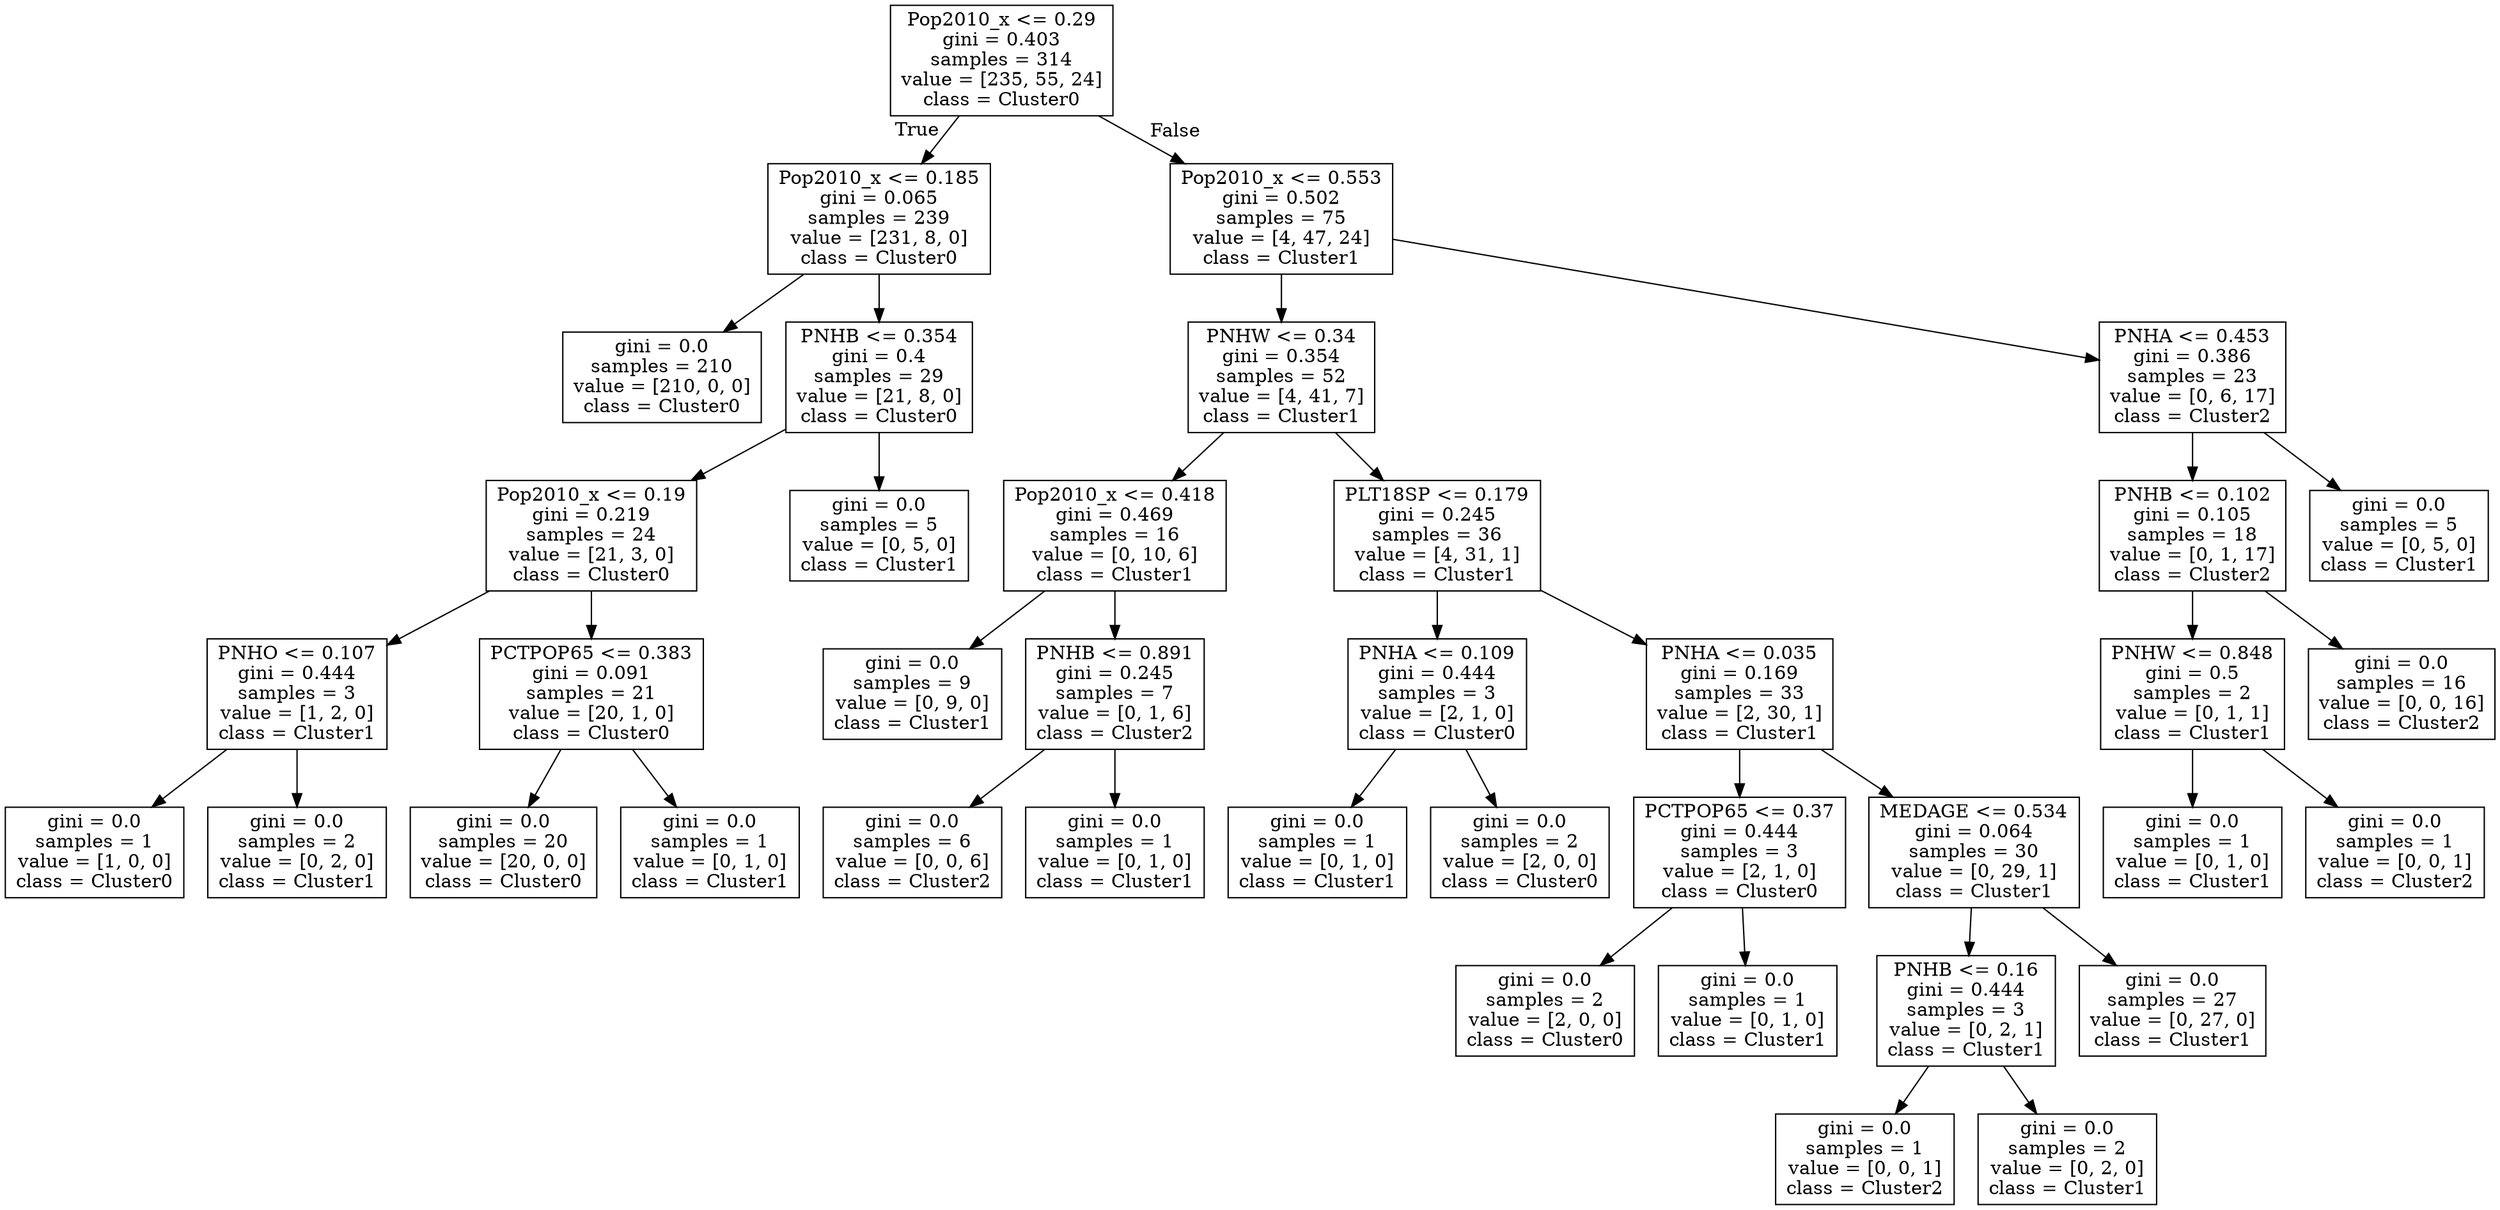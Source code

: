 digraph Tree {
node [shape=box] ;
0 [label="Pop2010_x <= 0.29\ngini = 0.403\nsamples = 314\nvalue = [235, 55, 24]\nclass = Cluster0"] ;
1 [label="Pop2010_x <= 0.185\ngini = 0.065\nsamples = 239\nvalue = [231, 8, 0]\nclass = Cluster0"] ;
0 -> 1 [labeldistance=2.5, labelangle=45, headlabel="True"] ;
2 [label="gini = 0.0\nsamples = 210\nvalue = [210, 0, 0]\nclass = Cluster0"] ;
1 -> 2 ;
3 [label="PNHB <= 0.354\ngini = 0.4\nsamples = 29\nvalue = [21, 8, 0]\nclass = Cluster0"] ;
1 -> 3 ;
4 [label="Pop2010_x <= 0.19\ngini = 0.219\nsamples = 24\nvalue = [21, 3, 0]\nclass = Cluster0"] ;
3 -> 4 ;
5 [label="PNHO <= 0.107\ngini = 0.444\nsamples = 3\nvalue = [1, 2, 0]\nclass = Cluster1"] ;
4 -> 5 ;
6 [label="gini = 0.0\nsamples = 1\nvalue = [1, 0, 0]\nclass = Cluster0"] ;
5 -> 6 ;
7 [label="gini = 0.0\nsamples = 2\nvalue = [0, 2, 0]\nclass = Cluster1"] ;
5 -> 7 ;
8 [label="PCTPOP65 <= 0.383\ngini = 0.091\nsamples = 21\nvalue = [20, 1, 0]\nclass = Cluster0"] ;
4 -> 8 ;
9 [label="gini = 0.0\nsamples = 20\nvalue = [20, 0, 0]\nclass = Cluster0"] ;
8 -> 9 ;
10 [label="gini = 0.0\nsamples = 1\nvalue = [0, 1, 0]\nclass = Cluster1"] ;
8 -> 10 ;
11 [label="gini = 0.0\nsamples = 5\nvalue = [0, 5, 0]\nclass = Cluster1"] ;
3 -> 11 ;
12 [label="Pop2010_x <= 0.553\ngini = 0.502\nsamples = 75\nvalue = [4, 47, 24]\nclass = Cluster1"] ;
0 -> 12 [labeldistance=2.5, labelangle=-45, headlabel="False"] ;
13 [label="PNHW <= 0.34\ngini = 0.354\nsamples = 52\nvalue = [4, 41, 7]\nclass = Cluster1"] ;
12 -> 13 ;
14 [label="Pop2010_x <= 0.418\ngini = 0.469\nsamples = 16\nvalue = [0, 10, 6]\nclass = Cluster1"] ;
13 -> 14 ;
15 [label="gini = 0.0\nsamples = 9\nvalue = [0, 9, 0]\nclass = Cluster1"] ;
14 -> 15 ;
16 [label="PNHB <= 0.891\ngini = 0.245\nsamples = 7\nvalue = [0, 1, 6]\nclass = Cluster2"] ;
14 -> 16 ;
17 [label="gini = 0.0\nsamples = 6\nvalue = [0, 0, 6]\nclass = Cluster2"] ;
16 -> 17 ;
18 [label="gini = 0.0\nsamples = 1\nvalue = [0, 1, 0]\nclass = Cluster1"] ;
16 -> 18 ;
19 [label="PLT18SP <= 0.179\ngini = 0.245\nsamples = 36\nvalue = [4, 31, 1]\nclass = Cluster1"] ;
13 -> 19 ;
20 [label="PNHA <= 0.109\ngini = 0.444\nsamples = 3\nvalue = [2, 1, 0]\nclass = Cluster0"] ;
19 -> 20 ;
21 [label="gini = 0.0\nsamples = 1\nvalue = [0, 1, 0]\nclass = Cluster1"] ;
20 -> 21 ;
22 [label="gini = 0.0\nsamples = 2\nvalue = [2, 0, 0]\nclass = Cluster0"] ;
20 -> 22 ;
23 [label="PNHA <= 0.035\ngini = 0.169\nsamples = 33\nvalue = [2, 30, 1]\nclass = Cluster1"] ;
19 -> 23 ;
24 [label="PCTPOP65 <= 0.37\ngini = 0.444\nsamples = 3\nvalue = [2, 1, 0]\nclass = Cluster0"] ;
23 -> 24 ;
25 [label="gini = 0.0\nsamples = 2\nvalue = [2, 0, 0]\nclass = Cluster0"] ;
24 -> 25 ;
26 [label="gini = 0.0\nsamples = 1\nvalue = [0, 1, 0]\nclass = Cluster1"] ;
24 -> 26 ;
27 [label="MEDAGE <= 0.534\ngini = 0.064\nsamples = 30\nvalue = [0, 29, 1]\nclass = Cluster1"] ;
23 -> 27 ;
28 [label="PNHB <= 0.16\ngini = 0.444\nsamples = 3\nvalue = [0, 2, 1]\nclass = Cluster1"] ;
27 -> 28 ;
29 [label="gini = 0.0\nsamples = 1\nvalue = [0, 0, 1]\nclass = Cluster2"] ;
28 -> 29 ;
30 [label="gini = 0.0\nsamples = 2\nvalue = [0, 2, 0]\nclass = Cluster1"] ;
28 -> 30 ;
31 [label="gini = 0.0\nsamples = 27\nvalue = [0, 27, 0]\nclass = Cluster1"] ;
27 -> 31 ;
32 [label="PNHA <= 0.453\ngini = 0.386\nsamples = 23\nvalue = [0, 6, 17]\nclass = Cluster2"] ;
12 -> 32 ;
33 [label="PNHB <= 0.102\ngini = 0.105\nsamples = 18\nvalue = [0, 1, 17]\nclass = Cluster2"] ;
32 -> 33 ;
34 [label="PNHW <= 0.848\ngini = 0.5\nsamples = 2\nvalue = [0, 1, 1]\nclass = Cluster1"] ;
33 -> 34 ;
35 [label="gini = 0.0\nsamples = 1\nvalue = [0, 1, 0]\nclass = Cluster1"] ;
34 -> 35 ;
36 [label="gini = 0.0\nsamples = 1\nvalue = [0, 0, 1]\nclass = Cluster2"] ;
34 -> 36 ;
37 [label="gini = 0.0\nsamples = 16\nvalue = [0, 0, 16]\nclass = Cluster2"] ;
33 -> 37 ;
38 [label="gini = 0.0\nsamples = 5\nvalue = [0, 5, 0]\nclass = Cluster1"] ;
32 -> 38 ;
}